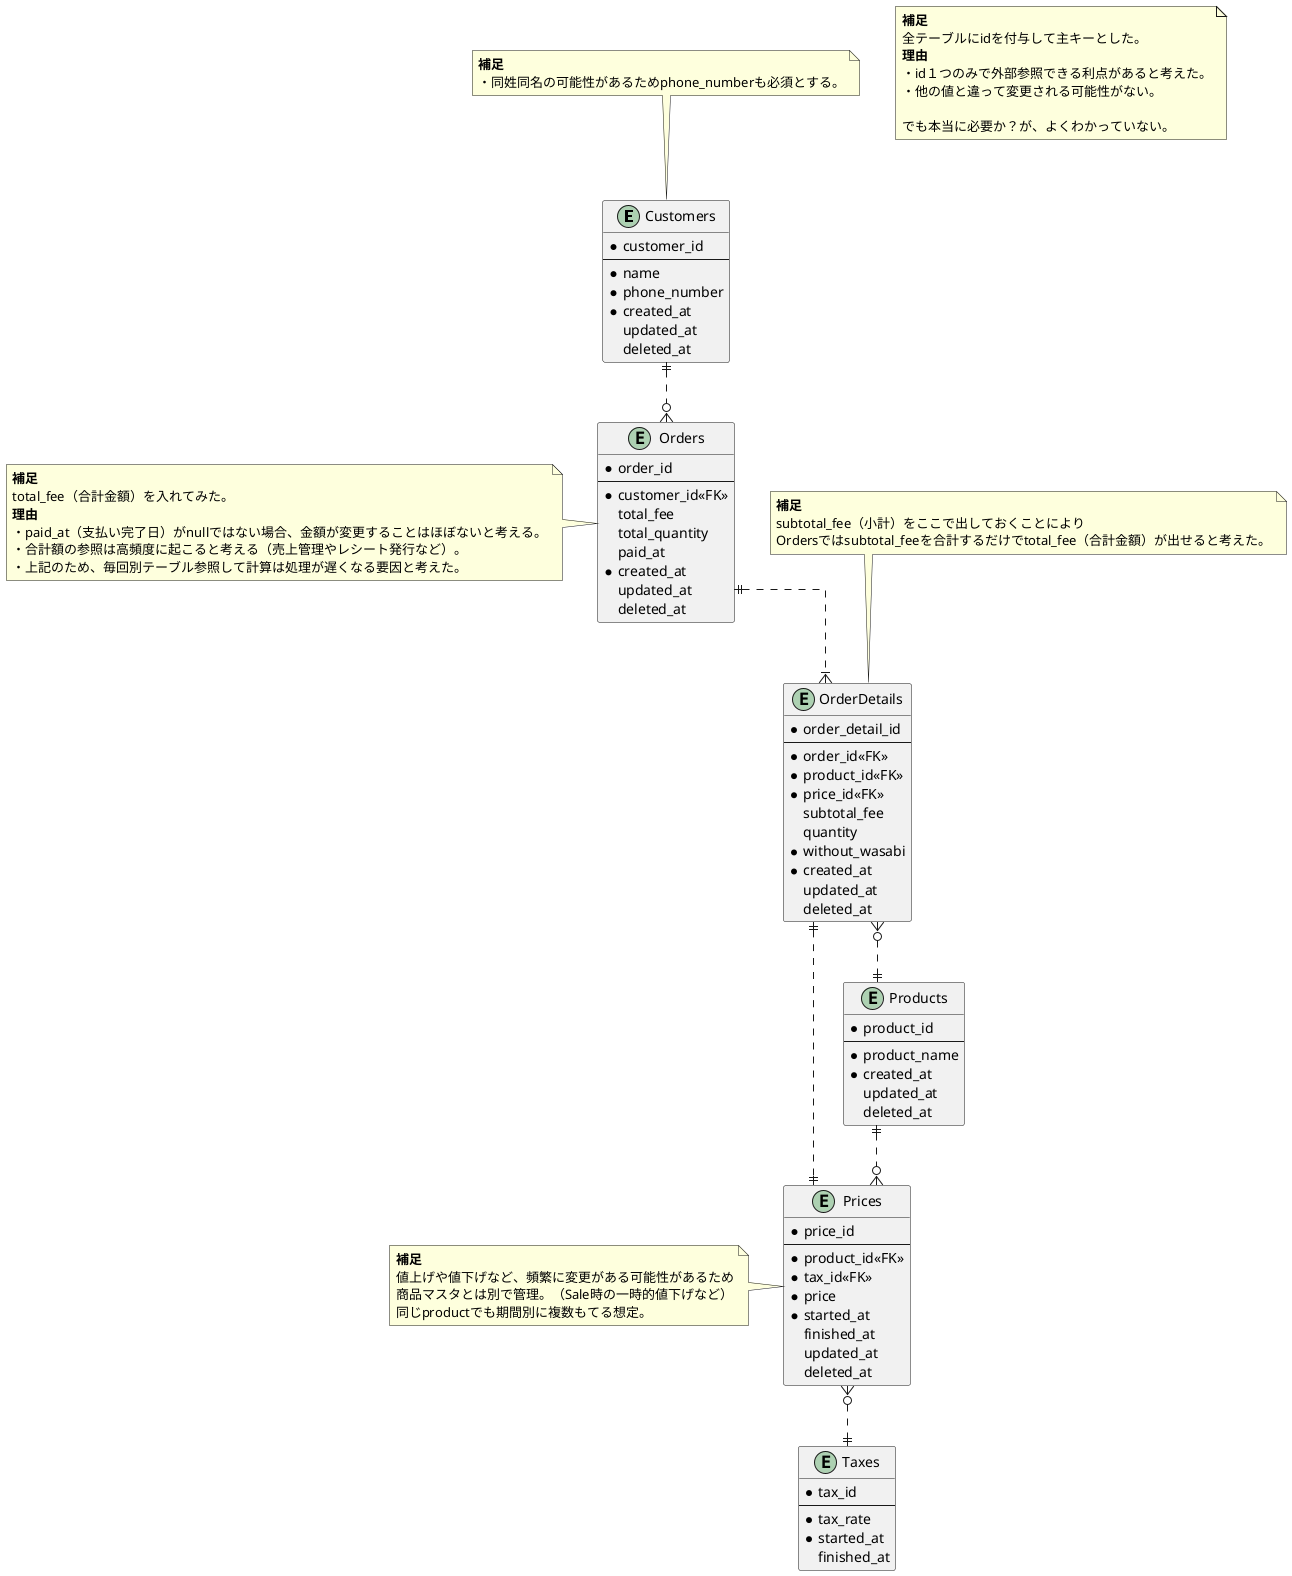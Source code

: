 @startuml sushi_ordering_schema_01

skinparam {
  ' カーディナリティ斜め対策
   linetype ortho
}

' 顧客マスタ
entity "Customers" as Customers {
  * customer_id
  --
  * name
  * phone_number
  * created_at
    updated_at
    deleted_at
}

note top of Customers
  <b>補足</b>
  ・同姓同名の可能性があるためphone_numberも必須とする。
end note

' 商品マスタ
entity "Products" as Products {
  * product_id
  --
  * product_name
  * created_at
    updated_at
    deleted_at
}

' 商品金額テーブル
entity "Prices" as Prices {
  * price_id
  --
  * product_id<<FK>>
  * tax_id<<FK>>
  * price
  * started_at
    finished_at
    updated_at
    deleted_at
}

note left of Prices
  <b>補足</b>
  値上げや値下げなど、頻繁に変更がある可能性があるため
  商品マスタとは別で管理。（Sale時の一時的値下げなど）
  同じproductでも期間別に複数もてる想定。
end note

' 消費税マスタ
entity "Taxes" as Taxes {
  * tax_id
  --
  * tax_rate
  * started_at
    finished_at
}

' 注文テーブル
entity "Orders" as Orders {
  * order_id
  --
  * customer_id<<FK>>
    total_fee
    total_quantity
    paid_at
  * created_at
    updated_at
    deleted_at
}

note left of Orders
  <b>補足</b>
  total_fee（合計金額）を入れてみた。
  <b>理由</b>
  ・paid_at（支払い完了日）がnullではない場合、金額が変更することはほぼないと考える。
  ・合計額の参照は高頻度に起こると考える（売上管理やレシート発行など）。
  ・上記のため、毎回別テーブル参照して計算は処理が遅くなる要因と考えた。
end note

entity "OrderDetails" as OrderDetails {
  * order_detail_id
  --
  * order_id<<FK>>
  * product_id<<FK>>
  * price_id<<FK>>
    subtotal_fee
    quantity
  * without_wasabi
  * created_at
    updated_at
    deleted_at
}

note top of OrderDetails
  <b>補足</b>
  subtotal_fee（小計）をここで出しておくことにより
  Ordersではsubtotal_feeを合計するだけでtotal_fee（合計金額）が出せると考えた。
end note

Customers ||..o{ Orders
Orders ||..|{ OrderDetails
OrderDetails }o..|| Products
OrderDetails ||..|| Prices
Products ||..o{ Prices
Prices }o..|| Taxes

note as note1
  <b>補足</b>
  全テーブルにidを付与して主キーとした。
  <b>理由</b>
  ・id１つのみで外部参照できる利点があると考えた。
  ・他の値と違って変更される可能性がない。

  でも本当に必要か？が、よくわかっていない。
end note

@enduml